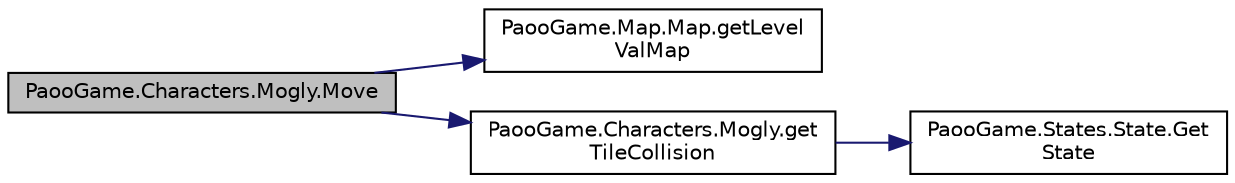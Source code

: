 digraph "PaooGame.Characters.Mogly.Move"
{
 // INTERACTIVE_SVG=YES
 // LATEX_PDF_SIZE
  edge [fontname="Helvetica",fontsize="10",labelfontname="Helvetica",labelfontsize="10"];
  node [fontname="Helvetica",fontsize="10",shape=record];
  rankdir="LR";
  Node1 [label="PaooGame.Characters.Mogly.Move",height=0.2,width=0.4,color="black", fillcolor="grey75", style="filled", fontcolor="black",tooltip="Actualizeaza miscarile lui Mogly."];
  Node1 -> Node2 [color="midnightblue",fontsize="10",style="solid",fontname="Helvetica"];
  Node2 [label="PaooGame.Map.Map.getLevel\lValMap",height=0.2,width=0.4,color="black", fillcolor="white", style="filled",URL="$class_paoo_game_1_1_map_1_1_map.html#a404a743339f486bb05c362948ac29d20",tooltip="returneaza ce element am la o anumita coordonata pentru un anumit nivel"];
  Node1 -> Node3 [color="midnightblue",fontsize="10",style="solid",fontname="Helvetica"];
  Node3 [label="PaooGame.Characters.Mogly.get\lTileCollision",height=0.2,width=0.4,color="black", fillcolor="white", style="filled",URL="$class_paoo_game_1_1_characters_1_1_mogly.html#a52f9b26b4a82cbfe07f13bb7eb3aafdd",tooltip="Returneaza coliziunile."];
  Node3 -> Node4 [color="midnightblue",fontsize="10",style="solid",fontname="Helvetica"];
  Node4 [label="PaooGame.States.State.Get\lState",height=0.2,width=0.4,color="black", fillcolor="white", style="filled",URL="$class_paoo_game_1_1_states_1_1_state.html#afdb4471c22fc7ca39cc3f39bb2f3efe3",tooltip="Returneaza starea curenta."];
}
